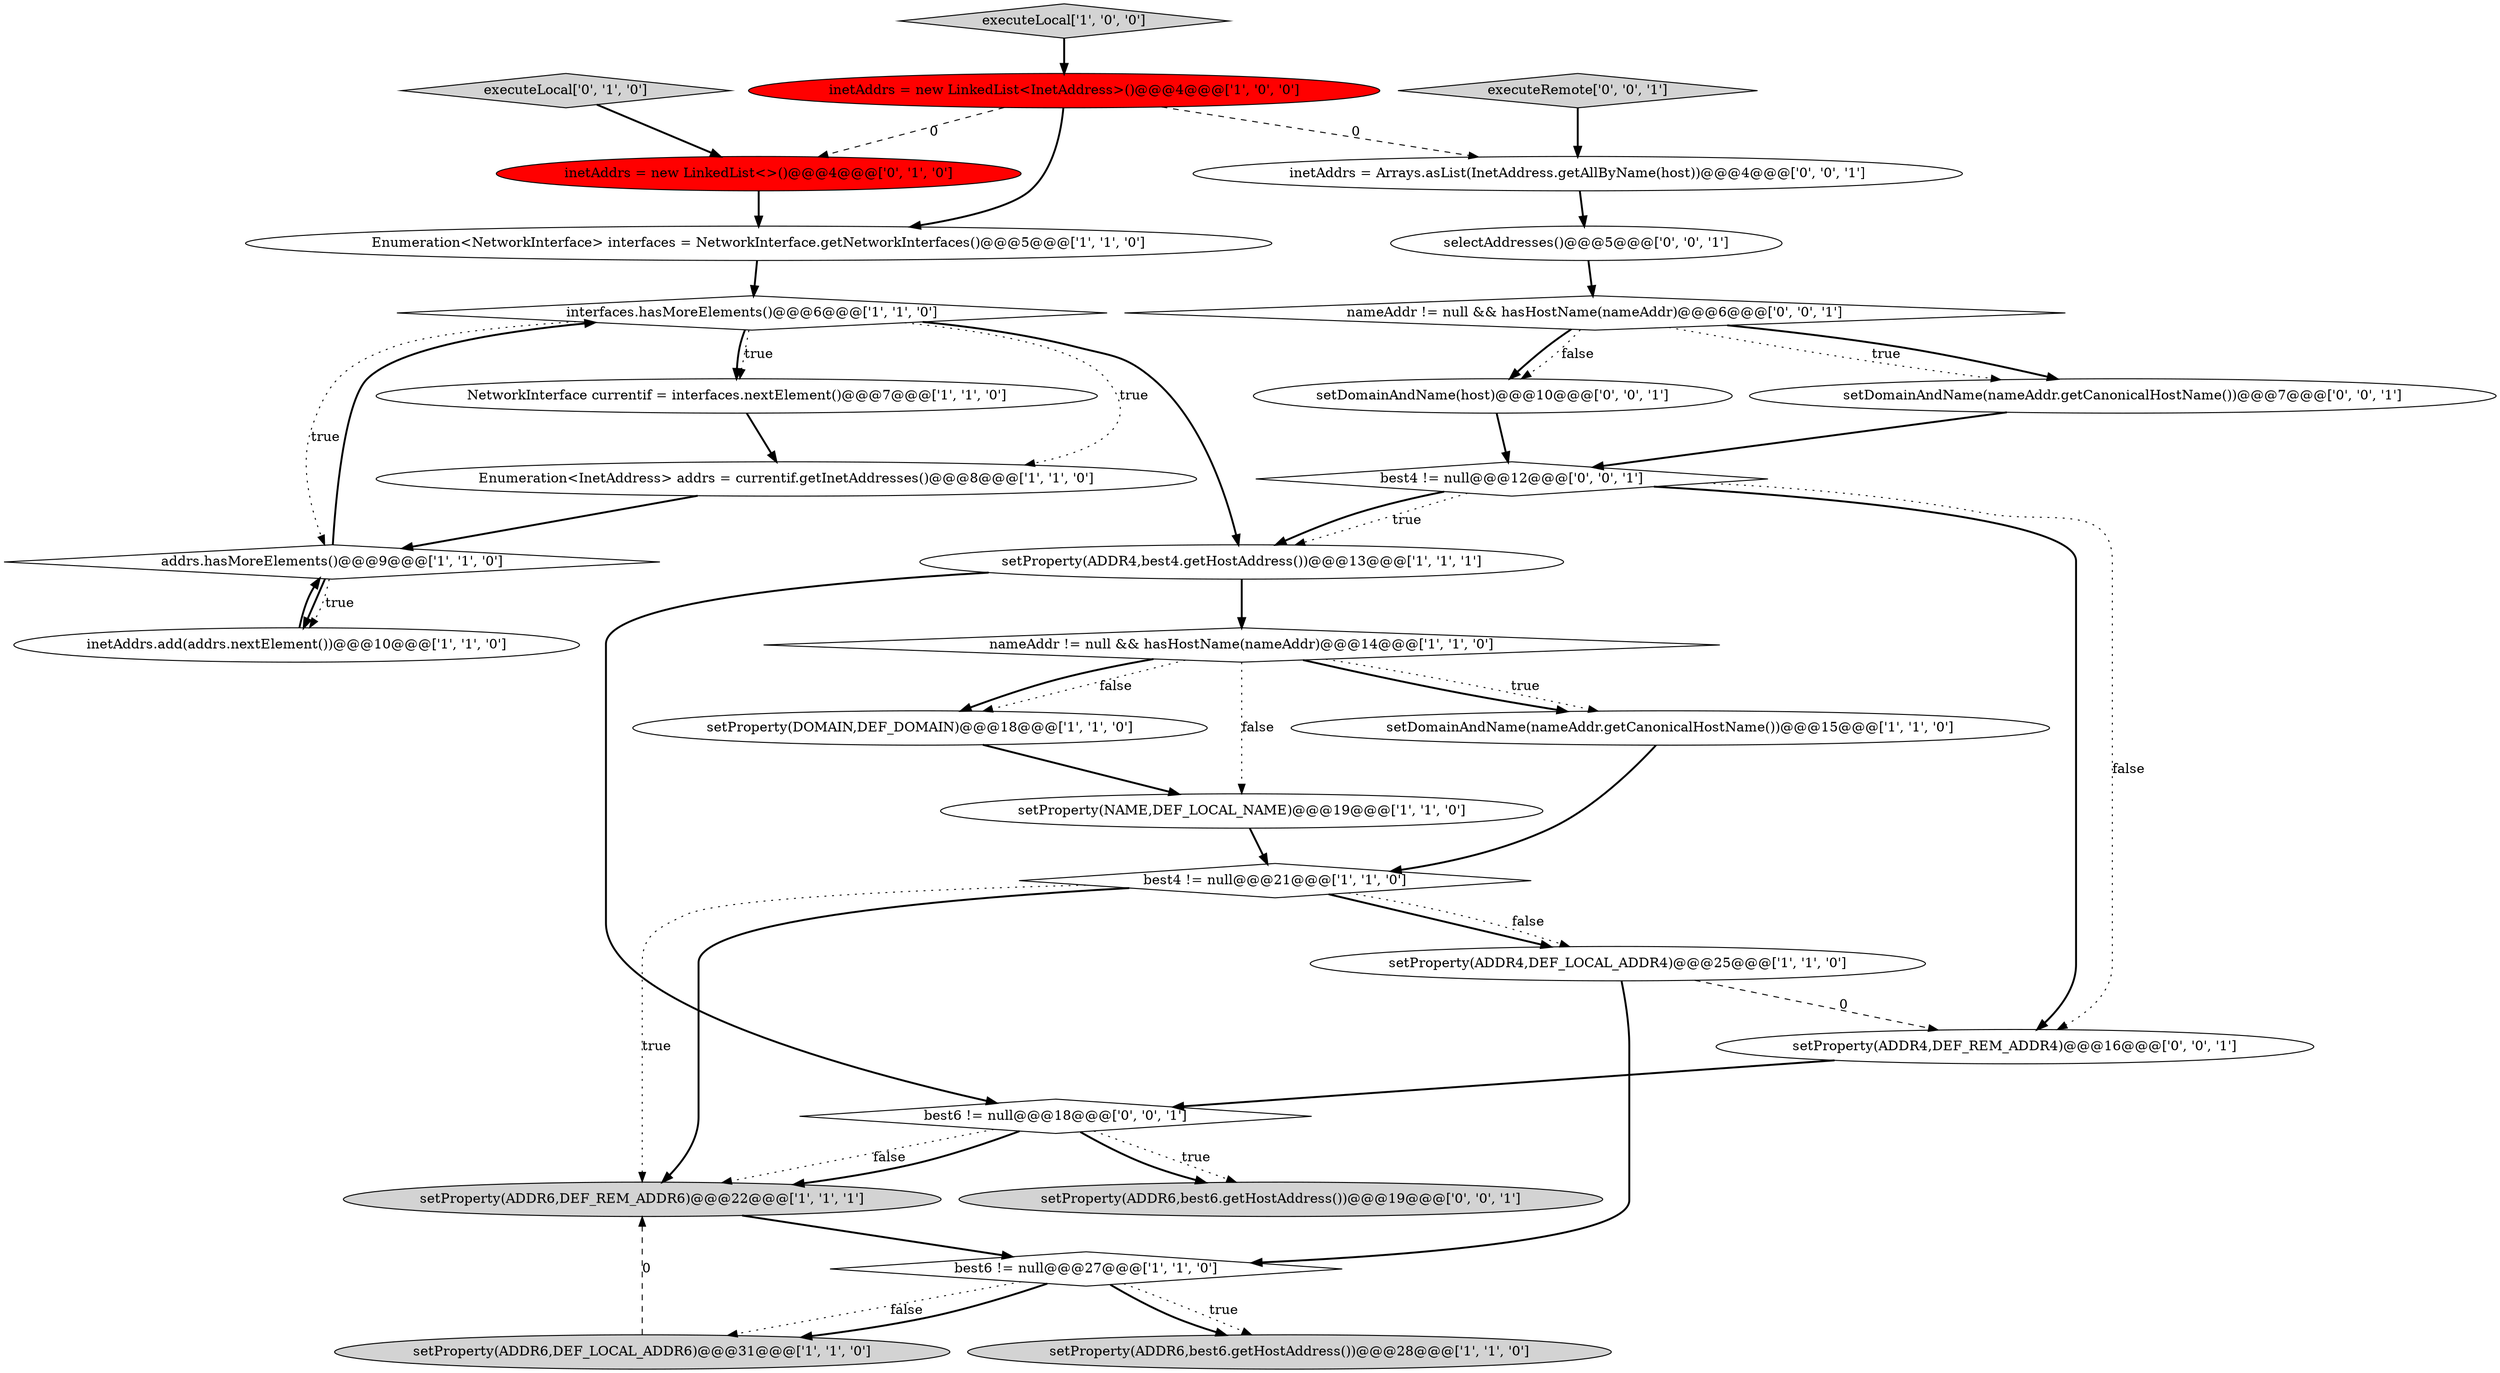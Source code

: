 digraph {
15 [style = filled, label = "best4 != null@@@21@@@['1', '1', '0']", fillcolor = white, shape = diamond image = "AAA0AAABBB1BBB"];
8 [style = filled, label = "NetworkInterface currentif = interfaces.nextElement()@@@7@@@['1', '1', '0']", fillcolor = white, shape = ellipse image = "AAA0AAABBB1BBB"];
11 [style = filled, label = "setProperty(NAME,DEF_LOCAL_NAME)@@@19@@@['1', '1', '0']", fillcolor = white, shape = ellipse image = "AAA0AAABBB1BBB"];
20 [style = filled, label = "executeLocal['0', '1', '0']", fillcolor = lightgray, shape = diamond image = "AAA0AAABBB2BBB"];
2 [style = filled, label = "setProperty(ADDR6,best6.getHostAddress())@@@28@@@['1', '1', '0']", fillcolor = lightgray, shape = ellipse image = "AAA0AAABBB1BBB"];
1 [style = filled, label = "Enumeration<InetAddress> addrs = currentif.getInetAddresses()@@@8@@@['1', '1', '0']", fillcolor = white, shape = ellipse image = "AAA0AAABBB1BBB"];
0 [style = filled, label = "setDomainAndName(nameAddr.getCanonicalHostName())@@@15@@@['1', '1', '0']", fillcolor = white, shape = ellipse image = "AAA0AAABBB1BBB"];
24 [style = filled, label = "setDomainAndName(host)@@@10@@@['0', '0', '1']", fillcolor = white, shape = ellipse image = "AAA0AAABBB3BBB"];
19 [style = filled, label = "inetAddrs = new LinkedList<>()@@@4@@@['0', '1', '0']", fillcolor = red, shape = ellipse image = "AAA1AAABBB2BBB"];
21 [style = filled, label = "setDomainAndName(nameAddr.getCanonicalHostName())@@@7@@@['0', '0', '1']", fillcolor = white, shape = ellipse image = "AAA0AAABBB3BBB"];
5 [style = filled, label = "executeLocal['1', '0', '0']", fillcolor = lightgray, shape = diamond image = "AAA0AAABBB1BBB"];
30 [style = filled, label = "inetAddrs = Arrays.asList(InetAddress.getAllByName(host))@@@4@@@['0', '0', '1']", fillcolor = white, shape = ellipse image = "AAA0AAABBB3BBB"];
9 [style = filled, label = "inetAddrs.add(addrs.nextElement())@@@10@@@['1', '1', '0']", fillcolor = white, shape = ellipse image = "AAA0AAABBB1BBB"];
3 [style = filled, label = "Enumeration<NetworkInterface> interfaces = NetworkInterface.getNetworkInterfaces()@@@5@@@['1', '1', '0']", fillcolor = white, shape = ellipse image = "AAA0AAABBB1BBB"];
10 [style = filled, label = "setProperty(ADDR6,DEF_LOCAL_ADDR6)@@@31@@@['1', '1', '0']", fillcolor = lightgray, shape = ellipse image = "AAA0AAABBB1BBB"];
27 [style = filled, label = "executeRemote['0', '0', '1']", fillcolor = lightgray, shape = diamond image = "AAA0AAABBB3BBB"];
25 [style = filled, label = "setProperty(ADDR6,best6.getHostAddress())@@@19@@@['0', '0', '1']", fillcolor = lightgray, shape = ellipse image = "AAA0AAABBB3BBB"];
6 [style = filled, label = "inetAddrs = new LinkedList<InetAddress>()@@@4@@@['1', '0', '0']", fillcolor = red, shape = ellipse image = "AAA1AAABBB1BBB"];
7 [style = filled, label = "nameAddr != null && hasHostName(nameAddr)@@@14@@@['1', '1', '0']", fillcolor = white, shape = diamond image = "AAA0AAABBB1BBB"];
22 [style = filled, label = "selectAddresses()@@@5@@@['0', '0', '1']", fillcolor = white, shape = ellipse image = "AAA0AAABBB3BBB"];
12 [style = filled, label = "setProperty(ADDR4,best4.getHostAddress())@@@13@@@['1', '1', '1']", fillcolor = white, shape = ellipse image = "AAA0AAABBB1BBB"];
16 [style = filled, label = "best6 != null@@@27@@@['1', '1', '0']", fillcolor = white, shape = diamond image = "AAA0AAABBB1BBB"];
28 [style = filled, label = "nameAddr != null && hasHostName(nameAddr)@@@6@@@['0', '0', '1']", fillcolor = white, shape = diamond image = "AAA0AAABBB3BBB"];
23 [style = filled, label = "best6 != null@@@18@@@['0', '0', '1']", fillcolor = white, shape = diamond image = "AAA0AAABBB3BBB"];
17 [style = filled, label = "setProperty(ADDR6,DEF_REM_ADDR6)@@@22@@@['1', '1', '1']", fillcolor = lightgray, shape = ellipse image = "AAA0AAABBB1BBB"];
4 [style = filled, label = "addrs.hasMoreElements()@@@9@@@['1', '1', '0']", fillcolor = white, shape = diamond image = "AAA0AAABBB1BBB"];
18 [style = filled, label = "setProperty(DOMAIN,DEF_DOMAIN)@@@18@@@['1', '1', '0']", fillcolor = white, shape = ellipse image = "AAA0AAABBB1BBB"];
14 [style = filled, label = "setProperty(ADDR4,DEF_LOCAL_ADDR4)@@@25@@@['1', '1', '0']", fillcolor = white, shape = ellipse image = "AAA0AAABBB1BBB"];
13 [style = filled, label = "interfaces.hasMoreElements()@@@6@@@['1', '1', '0']", fillcolor = white, shape = diamond image = "AAA0AAABBB1BBB"];
26 [style = filled, label = "best4 != null@@@12@@@['0', '0', '1']", fillcolor = white, shape = diamond image = "AAA0AAABBB3BBB"];
29 [style = filled, label = "setProperty(ADDR4,DEF_REM_ADDR4)@@@16@@@['0', '0', '1']", fillcolor = white, shape = ellipse image = "AAA0AAABBB3BBB"];
14->16 [style = bold, label=""];
4->9 [style = bold, label=""];
6->3 [style = bold, label=""];
16->10 [style = dotted, label="false"];
23->25 [style = bold, label=""];
1->4 [style = bold, label=""];
23->17 [style = dotted, label="false"];
30->22 [style = bold, label=""];
16->2 [style = dotted, label="true"];
15->14 [style = bold, label=""];
16->10 [style = bold, label=""];
15->14 [style = dotted, label="false"];
28->21 [style = dotted, label="true"];
26->29 [style = bold, label=""];
9->4 [style = bold, label=""];
27->30 [style = bold, label=""];
18->11 [style = bold, label=""];
4->13 [style = bold, label=""];
26->12 [style = dotted, label="true"];
7->0 [style = bold, label=""];
22->28 [style = bold, label=""];
7->11 [style = dotted, label="false"];
29->23 [style = bold, label=""];
16->2 [style = bold, label=""];
7->0 [style = dotted, label="true"];
7->18 [style = dotted, label="false"];
0->15 [style = bold, label=""];
12->7 [style = bold, label=""];
11->15 [style = bold, label=""];
15->17 [style = dotted, label="true"];
13->4 [style = dotted, label="true"];
8->1 [style = bold, label=""];
24->26 [style = bold, label=""];
21->26 [style = bold, label=""];
15->17 [style = bold, label=""];
26->12 [style = bold, label=""];
28->21 [style = bold, label=""];
13->1 [style = dotted, label="true"];
13->12 [style = bold, label=""];
5->6 [style = bold, label=""];
13->8 [style = dotted, label="true"];
6->19 [style = dashed, label="0"];
10->17 [style = dashed, label="0"];
3->13 [style = bold, label=""];
7->18 [style = bold, label=""];
28->24 [style = bold, label=""];
23->17 [style = bold, label=""];
6->30 [style = dashed, label="0"];
12->23 [style = bold, label=""];
13->8 [style = bold, label=""];
4->9 [style = dotted, label="true"];
20->19 [style = bold, label=""];
26->29 [style = dotted, label="false"];
14->29 [style = dashed, label="0"];
19->3 [style = bold, label=""];
23->25 [style = dotted, label="true"];
17->16 [style = bold, label=""];
28->24 [style = dotted, label="false"];
}
